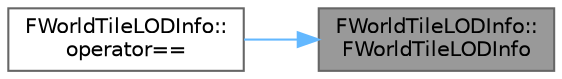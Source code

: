 digraph "FWorldTileLODInfo::FWorldTileLODInfo"
{
 // INTERACTIVE_SVG=YES
 // LATEX_PDF_SIZE
  bgcolor="transparent";
  edge [fontname=Helvetica,fontsize=10,labelfontname=Helvetica,labelfontsize=10];
  node [fontname=Helvetica,fontsize=10,shape=box,height=0.2,width=0.4];
  rankdir="RL";
  Node1 [id="Node000001",label="FWorldTileLODInfo::\lFWorldTileLODInfo",height=0.2,width=0.4,color="gray40", fillcolor="grey60", style="filled", fontcolor="black",tooltip=" "];
  Node1 -> Node2 [id="edge1_Node000001_Node000002",dir="back",color="steelblue1",style="solid",tooltip=" "];
  Node2 [id="Node000002",label="FWorldTileLODInfo::\loperator==",height=0.2,width=0.4,color="grey40", fillcolor="white", style="filled",URL="$d8/df3/classFWorldTileLODInfo.html#aca42f7e0020b6d1032c6712bd479a167",tooltip=" "];
}
